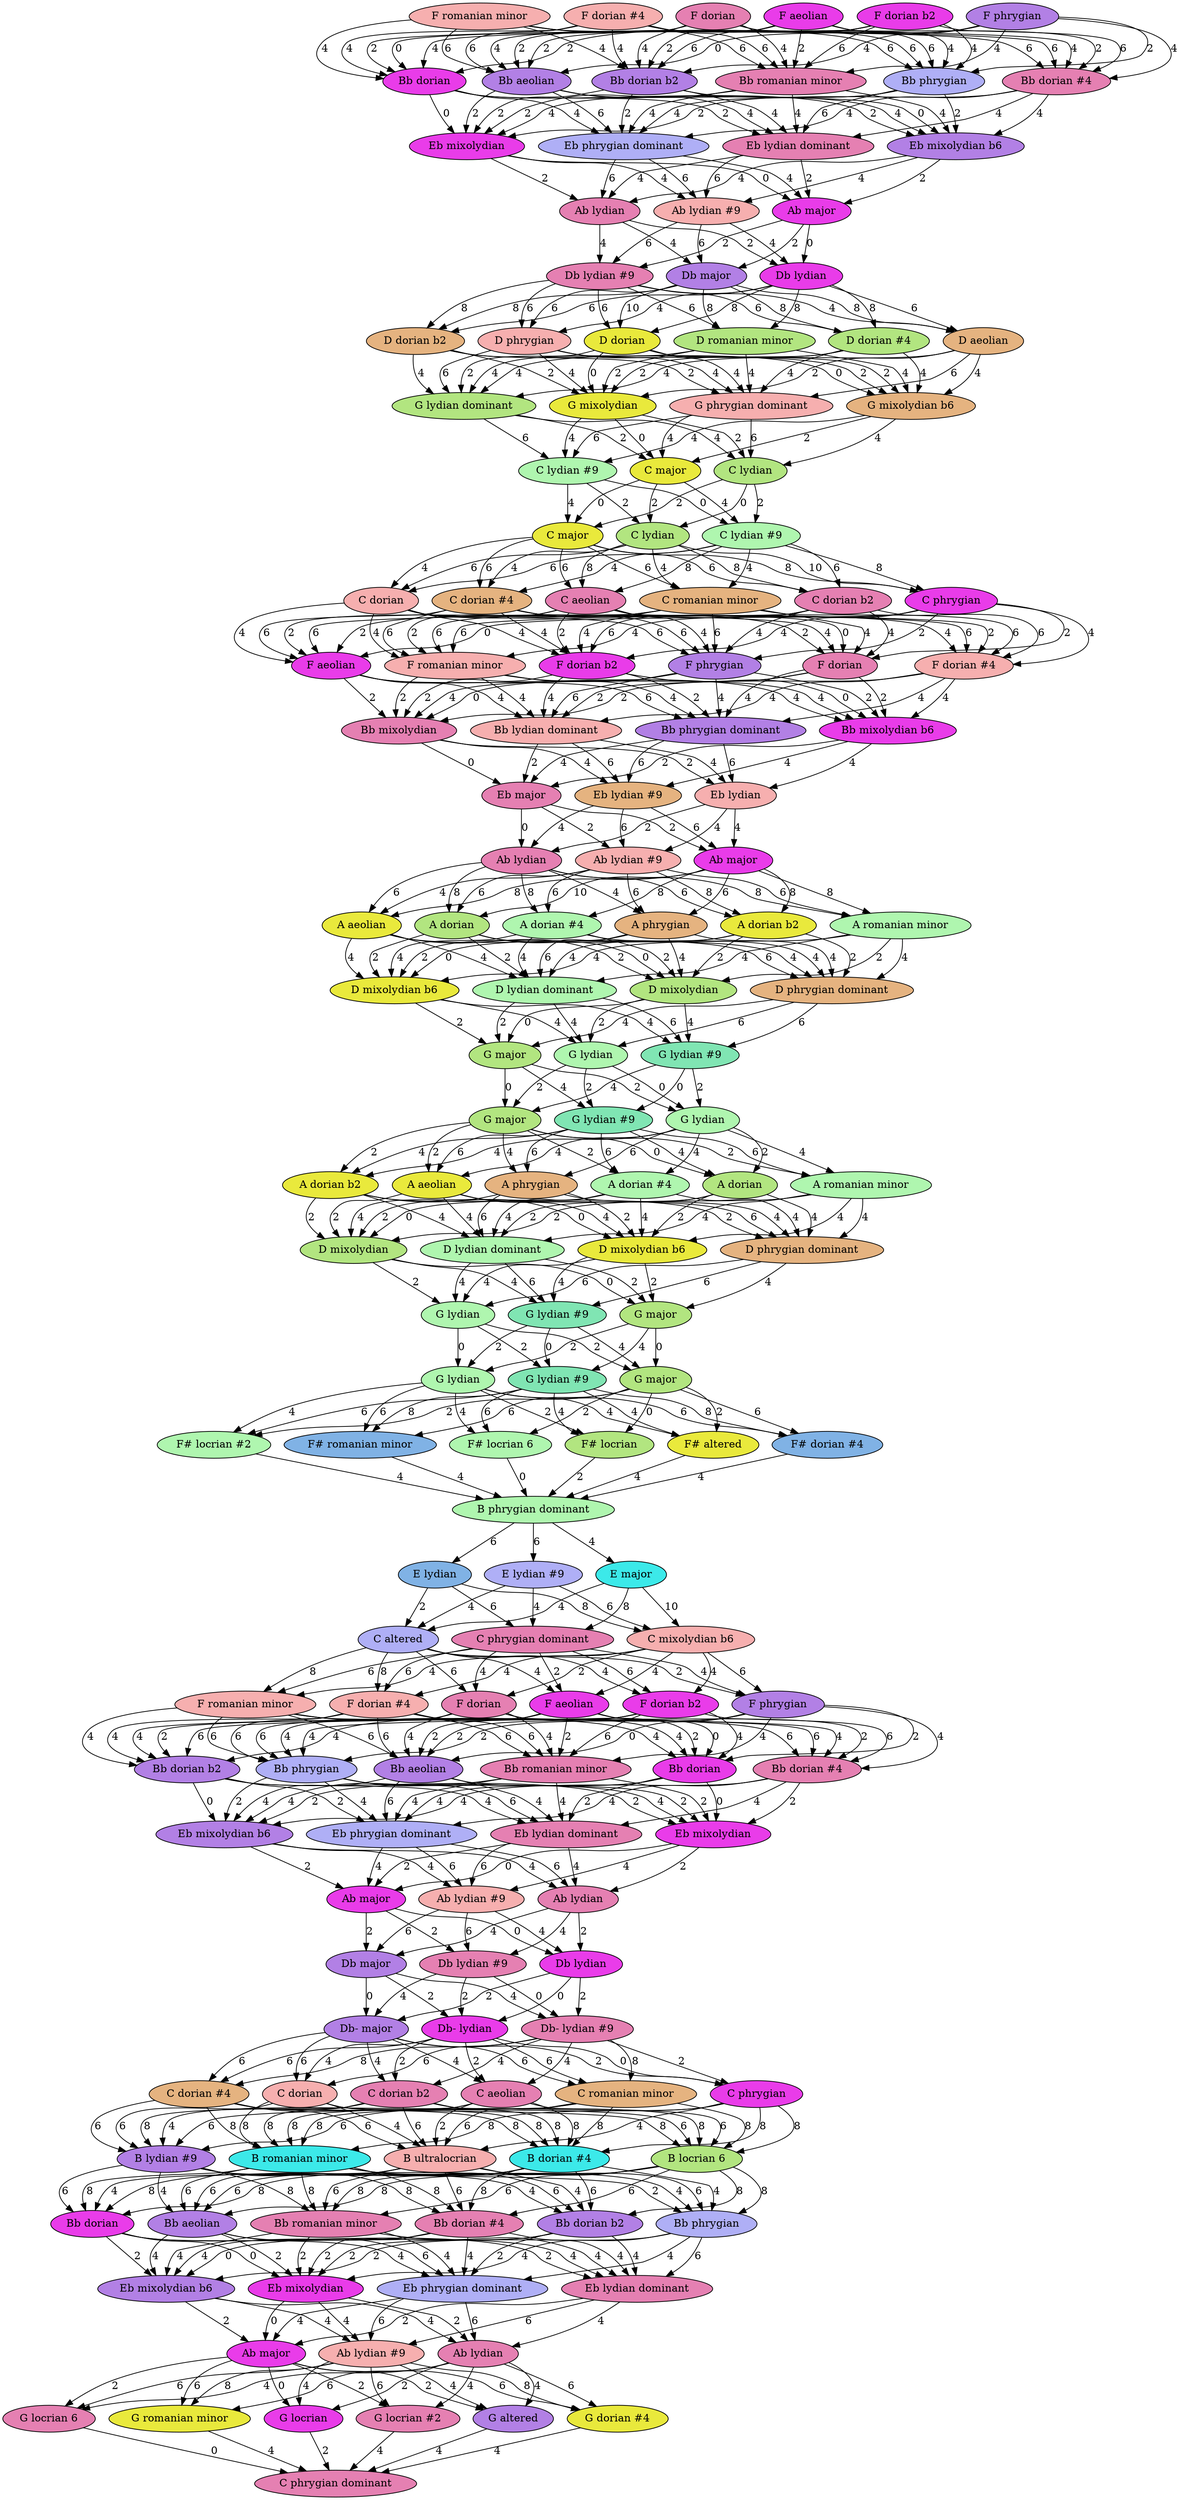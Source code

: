digraph {
  "0" [label="F romanian minor",fillcolor="#f6afaf",style=filled,id=0]
  "1" [label="F dorian #4",fillcolor="#f6afaf",style=filled,id=1]
  "2" [label="F dorian",fillcolor="#e580b2",style=filled,id=2]
  "3" [label="F aeolian",fillcolor="#e93ce9",style=filled,id=3]
  "4" [label="F dorian b2",fillcolor="#e93ce9",style=filled,id=4]
  "5" [label="F phrygian",fillcolor="#b280e5",style=filled,id=5]
  "6" [label="Bb romanian minor",fillcolor="#e580b2",style=filled,id=6]
  "7" [label="Bb dorian #4",fillcolor="#e580b2",style=filled,id=7]
  "8" [label="Bb dorian",fillcolor="#e93ce9",style=filled,id=8]
  "9" [label="Bb aeolian",fillcolor="#b280e5",style=filled,id=9]
  "10" [label="Bb dorian b2",fillcolor="#b280e5",style=filled,id=10]
  "11" [label="Bb phrygian",fillcolor="#afaff6",style=filled,id=11]
  "12" [label="Eb lydian dominant",fillcolor="#e580b2",style=filled,id=12]
  "13" [label="Eb mixolydian",fillcolor="#e93ce9",style=filled,id=13]
  "14" [label="Eb mixolydian b6",fillcolor="#b280e5",style=filled,id=14]
  "15" [label="Eb phrygian dominant",fillcolor="#afaff6",style=filled,id=15]
  "16" [label="Ab lydian #9",fillcolor="#f6afaf",style=filled,id=16]
  "17" [label="Ab lydian",fillcolor="#e580b2",style=filled,id=17]
  "18" [label="Ab major",fillcolor="#e93ce9",style=filled,id=18]
  "19" [label="Db lydian #9",fillcolor="#e580b2",style=filled,id=19]
  "20" [label="Db lydian",fillcolor="#e93ce9",style=filled,id=20]
  "21" [label="Db major",fillcolor="#b280e5",style=filled,id=21]
  "22" [label="D romanian minor",fillcolor="#b2e580",style=filled,id=22]
  "23" [label="D dorian #4",fillcolor="#b2e580",style=filled,id=23]
  "24" [label="D dorian",fillcolor="#e9e93c",style=filled,id=24]
  "25" [label="D aeolian",fillcolor="#e5b380",style=filled,id=25]
  "26" [label="D dorian b2",fillcolor="#e5b380",style=filled,id=26]
  "27" [label="D phrygian",fillcolor="#f6afaf",style=filled,id=27]
  "28" [label="G lydian dominant",fillcolor="#b2e580",style=filled,id=28]
  "29" [label="G mixolydian",fillcolor="#e9e93c",style=filled,id=29]
  "30" [label="G mixolydian b6",fillcolor="#e5b380",style=filled,id=30]
  "31" [label="G phrygian dominant",fillcolor="#f6afaf",style=filled,id=31]
  "32" [label="C lydian #9",fillcolor="#aff6af",style=filled,id=32]
  "33" [label="C lydian",fillcolor="#b2e580",style=filled,id=33]
  "34" [label="C major",fillcolor="#e9e93c",style=filled,id=34]
  "35" [label="C lydian #9",fillcolor="#aff6af",style=filled,id=35]
  "36" [label="C lydian",fillcolor="#b2e580",style=filled,id=36]
  "37" [label="C major",fillcolor="#e9e93c",style=filled,id=37]
  "38" [label="C romanian minor",fillcolor="#e5b380",style=filled,id=38]
  "39" [label="C dorian #4",fillcolor="#e5b380",style=filled,id=39]
  "40" [label="C dorian",fillcolor="#f6afaf",style=filled,id=40]
  "41" [label="C aeolian",fillcolor="#e580b2",style=filled,id=41]
  "42" [label="C dorian b2",fillcolor="#e580b2",style=filled,id=42]
  "43" [label="C phrygian",fillcolor="#e93ce9",style=filled,id=43]
  "44" [label="F romanian minor",fillcolor="#f6afaf",style=filled,id=44]
  "45" [label="F dorian #4",fillcolor="#f6afaf",style=filled,id=45]
  "46" [label="F dorian",fillcolor="#e580b2",style=filled,id=46]
  "47" [label="F aeolian",fillcolor="#e93ce9",style=filled,id=47]
  "48" [label="F dorian b2",fillcolor="#e93ce9",style=filled,id=48]
  "49" [label="F phrygian",fillcolor="#b280e5",style=filled,id=49]
  "50" [label="Bb lydian dominant",fillcolor="#f6afaf",style=filled,id=50]
  "51" [label="Bb mixolydian",fillcolor="#e580b2",style=filled,id=51]
  "52" [label="Bb mixolydian b6",fillcolor="#e93ce9",style=filled,id=52]
  "53" [label="Bb phrygian dominant",fillcolor="#b280e5",style=filled,id=53]
  "54" [label="Eb lydian #9",fillcolor="#e5b380",style=filled,id=54]
  "55" [label="Eb lydian",fillcolor="#f6afaf",style=filled,id=55]
  "56" [label="Eb major",fillcolor="#e580b2",style=filled,id=56]
  "57" [label="Ab lydian #9",fillcolor="#f6afaf",style=filled,id=57]
  "58" [label="Ab lydian",fillcolor="#e580b2",style=filled,id=58]
  "59" [label="Ab major",fillcolor="#e93ce9",style=filled,id=59]
  "60" [label="A romanian minor",fillcolor="#aff6af",style=filled,id=60]
  "61" [label="A dorian #4",fillcolor="#aff6af",style=filled,id=61]
  "62" [label="A dorian",fillcolor="#b2e580",style=filled,id=62]
  "63" [label="A aeolian",fillcolor="#e9e93c",style=filled,id=63]
  "64" [label="A dorian b2",fillcolor="#e9e93c",style=filled,id=64]
  "65" [label="A phrygian",fillcolor="#e5b380",style=filled,id=65]
  "66" [label="D lydian dominant",fillcolor="#aff6af",style=filled,id=66]
  "67" [label="D mixolydian",fillcolor="#b2e580",style=filled,id=67]
  "68" [label="D mixolydian b6",fillcolor="#e9e93c",style=filled,id=68]
  "69" [label="D phrygian dominant",fillcolor="#e5b380",style=filled,id=69]
  "70" [label="G lydian #9",fillcolor="#80e5b3",style=filled,id=70]
  "71" [label="G lydian",fillcolor="#aff6af",style=filled,id=71]
  "72" [label="G major",fillcolor="#b2e580",style=filled,id=72]
  "73" [label="G lydian #9",fillcolor="#80e5b3",style=filled,id=73]
  "74" [label="G lydian",fillcolor="#aff6af",style=filled,id=74]
  "75" [label="G major",fillcolor="#b2e580",style=filled,id=75]
  "76" [label="A romanian minor",fillcolor="#aff6af",style=filled,id=76]
  "77" [label="A dorian #4",fillcolor="#aff6af",style=filled,id=77]
  "78" [label="A dorian",fillcolor="#b2e580",style=filled,id=78]
  "79" [label="A aeolian",fillcolor="#e9e93c",style=filled,id=79]
  "80" [label="A dorian b2",fillcolor="#e9e93c",style=filled,id=80]
  "81" [label="A phrygian",fillcolor="#e5b380",style=filled,id=81]
  "82" [label="D lydian dominant",fillcolor="#aff6af",style=filled,id=82]
  "83" [label="D mixolydian",fillcolor="#b2e580",style=filled,id=83]
  "84" [label="D mixolydian b6",fillcolor="#e9e93c",style=filled,id=84]
  "85" [label="D phrygian dominant",fillcolor="#e5b380",style=filled,id=85]
  "86" [label="G lydian #9",fillcolor="#80e5b3",style=filled,id=86]
  "87" [label="G lydian",fillcolor="#aff6af",style=filled,id=87]
  "88" [label="G major",fillcolor="#b2e580",style=filled,id=88]
  "89" [label="G lydian #9",fillcolor="#80e5b3",style=filled,id=89]
  "90" [label="G lydian",fillcolor="#aff6af",style=filled,id=90]
  "91" [label="G major",fillcolor="#b2e580",style=filled,id=91]
  "92" [label="F# romanian minor",fillcolor="#80b2e5",style=filled,id=92]
  "93" [label="F# dorian #4",fillcolor="#80b2e5",style=filled,id=93]
  "94" [label="F# locrian #2",fillcolor="#aff6af",style=filled,id=94]
  "95" [label="F# locrian 6",fillcolor="#aff6af",style=filled,id=95]
  "96" [label="F# locrian",fillcolor="#b2e580",style=filled,id=96]
  "97" [label="F# altered",fillcolor="#e9e93c",style=filled,id=97]
  "98" [label="B phrygian dominant",fillcolor="#aff6af",style=filled,id=98]
  "99" [label="E lydian #9",fillcolor="#afaff6",style=filled,id=99]
  "100" [label="E lydian",fillcolor="#80b2e5",style=filled,id=100]
  "101" [label="E major",fillcolor="#3ce9e9",style=filled,id=101]
  "102" [label="C mixolydian b6",fillcolor="#f6afaf",style=filled,id=102]
  "103" [label="C phrygian dominant",fillcolor="#e580b2",style=filled,id=103]
  "104" [label="C altered",fillcolor="#afaff6",style=filled,id=104]
  "105" [label="F romanian minor",fillcolor="#f6afaf",style=filled,id=105]
  "106" [label="F dorian #4",fillcolor="#f6afaf",style=filled,id=106]
  "107" [label="F dorian",fillcolor="#e580b2",style=filled,id=107]
  "108" [label="F aeolian",fillcolor="#e93ce9",style=filled,id=108]
  "109" [label="F dorian b2",fillcolor="#e93ce9",style=filled,id=109]
  "110" [label="F phrygian",fillcolor="#b280e5",style=filled,id=110]
  "111" [label="Bb romanian minor",fillcolor="#e580b2",style=filled,id=111]
  "112" [label="Bb dorian #4",fillcolor="#e580b2",style=filled,id=112]
  "113" [label="Bb dorian",fillcolor="#e93ce9",style=filled,id=113]
  "114" [label="Bb aeolian",fillcolor="#b280e5",style=filled,id=114]
  "115" [label="Bb dorian b2",fillcolor="#b280e5",style=filled,id=115]
  "116" [label="Bb phrygian",fillcolor="#afaff6",style=filled,id=116]
  "117" [label="Eb lydian dominant",fillcolor="#e580b2",style=filled,id=117]
  "118" [label="Eb mixolydian",fillcolor="#e93ce9",style=filled,id=118]
  "119" [label="Eb mixolydian b6",fillcolor="#b280e5",style=filled,id=119]
  "120" [label="Eb phrygian dominant",fillcolor="#afaff6",style=filled,id=120]
  "121" [label="Ab lydian #9",fillcolor="#f6afaf",style=filled,id=121]
  "122" [label="Ab lydian",fillcolor="#e580b2",style=filled,id=122]
  "123" [label="Ab major",fillcolor="#e93ce9",style=filled,id=123]
  "124" [label="Db lydian #9",fillcolor="#e580b2",style=filled,id=124]
  "125" [label="Db lydian",fillcolor="#e93ce9",style=filled,id=125]
  "126" [label="Db major",fillcolor="#b280e5",style=filled,id=126]
  "127" [label="Db- lydian #9",fillcolor="#e580b2",style=filled,id=127]
  "128" [label="Db- lydian",fillcolor="#e93ce9",style=filled,id=128]
  "129" [label="Db- major",fillcolor="#b280e5",style=filled,id=129]
  "130" [label="C romanian minor",fillcolor="#e5b380",style=filled,id=130]
  "131" [label="C dorian #4",fillcolor="#e5b380",style=filled,id=131]
  "132" [label="C dorian",fillcolor="#f6afaf",style=filled,id=132]
  "133" [label="C aeolian",fillcolor="#e580b2",style=filled,id=133]
  "134" [label="C dorian b2",fillcolor="#e580b2",style=filled,id=134]
  "135" [label="C phrygian",fillcolor="#e93ce9",style=filled,id=135]
  "136" [label="B lydian #9",fillcolor="#b280e5",style=filled,id=136]
  "137" [label="B romanian minor",fillcolor="#3ce9e9",style=filled,id=137]
  "138" [label="B dorian #4",fillcolor="#3ce9e9",style=filled,id=138]
  "139" [label="B locrian 6",fillcolor="#b2e580",style=filled,id=139]
  "140" [label="B ultralocrian",fillcolor="#f6afaf",style=filled,id=140]
  "141" [label="Bb romanian minor",fillcolor="#e580b2",style=filled,id=141]
  "142" [label="Bb dorian #4",fillcolor="#e580b2",style=filled,id=142]
  "143" [label="Bb dorian",fillcolor="#e93ce9",style=filled,id=143]
  "144" [label="Bb aeolian",fillcolor="#b280e5",style=filled,id=144]
  "145" [label="Bb dorian b2",fillcolor="#b280e5",style=filled,id=145]
  "146" [label="Bb phrygian",fillcolor="#afaff6",style=filled,id=146]
  "147" [label="Eb lydian dominant",fillcolor="#e580b2",style=filled,id=147]
  "148" [label="Eb mixolydian",fillcolor="#e93ce9",style=filled,id=148]
  "149" [label="Eb mixolydian b6",fillcolor="#b280e5",style=filled,id=149]
  "150" [label="Eb phrygian dominant",fillcolor="#afaff6",style=filled,id=150]
  "151" [label="Ab lydian #9",fillcolor="#f6afaf",style=filled,id=151]
  "152" [label="Ab lydian",fillcolor="#e580b2",style=filled,id=152]
  "153" [label="Ab major",fillcolor="#e93ce9",style=filled,id=153]
  "154" [label="G romanian minor",fillcolor="#e9e93c",style=filled,id=154]
  "155" [label="G dorian #4",fillcolor="#e9e93c",style=filled,id=155]
  "156" [label="G locrian #2",fillcolor="#e580b2",style=filled,id=156]
  "157" [label="G locrian 6",fillcolor="#e580b2",style=filled,id=157]
  "158" [label="G locrian",fillcolor="#e93ce9",style=filled,id=158]
  "159" [label="G altered",fillcolor="#b280e5",style=filled,id=159]
  "160" [label="C phrygian dominant",fillcolor="#e580b2",style=filled,id=160]
  "0" -> "6" [source=0,target=6,label=6]
  "1" -> "6" [source=1,target=6,label=6]
  "2" -> "6" [source=2,target=6,label=4]
  "3" -> "6" [source=3,target=6,label=2]
  "4" -> "6" [source=4,target=6,label=6]
  "5" -> "6" [source=5,target=6,label=4]
  "0" -> "7" [source=0,target=7,label=6]
  "1" -> "7" [source=1,target=7,label=6]
  "2" -> "7" [source=2,target=7,label=4]
  "3" -> "7" [source=3,target=7,label=2]
  "4" -> "7" [source=4,target=7,label=6]
  "5" -> "7" [source=5,target=7,label=4]
  "0" -> "8" [source=0,target=8,label=4]
  "1" -> "8" [source=1,target=8,label=4]
  "2" -> "8" [source=2,target=8,label=2]
  "3" -> "8" [source=3,target=8,label=0]
  "4" -> "8" [source=4,target=8,label=4]
  "5" -> "8" [source=5,target=8,label=2]
  "0" -> "9" [source=0,target=9,label=6]
  "1" -> "9" [source=1,target=9,label=6]
  "2" -> "9" [source=2,target=9,label=4]
  "3" -> "9" [source=3,target=9,label=2]
  "4" -> "9" [source=4,target=9,label=2]
  "5" -> "9" [source=5,target=9,label=0]
  "0" -> "10" [source=0,target=10,label=4]
  "1" -> "10" [source=1,target=10,label=4]
  "2" -> "10" [source=2,target=10,label=4]
  "3" -> "10" [source=3,target=10,label=2]
  "4" -> "10" [source=4,target=10,label=6]
  "5" -> "10" [source=5,target=10,label=4]
  "0" -> "11" [source=0,target=11,label=6]
  "1" -> "11" [source=1,target=11,label=6]
  "2" -> "11" [source=2,target=11,label=6]
  "3" -> "11" [source=3,target=11,label=4]
  "4" -> "11" [source=4,target=11,label=4]
  "5" -> "11" [source=5,target=11,label=2]
  "6" -> "12" [source=6,target=12,label=4]
  "7" -> "12" [source=7,target=12,label=4]
  "8" -> "12" [source=8,target=12,label=2]
  "9" -> "12" [source=9,target=12,label=4]
  "10" -> "12" [source=10,target=12,label=4]
  "11" -> "12" [source=11,target=12,label=6]
  "6" -> "13" [source=6,target=13,label=2]
  "7" -> "13" [source=7,target=13,label=2]
  "8" -> "13" [source=8,target=13,label=0]
  "9" -> "13" [source=9,target=13,label=2]
  "10" -> "13" [source=10,target=13,label=2]
  "11" -> "13" [source=11,target=13,label=4]
  "6" -> "14" [source=6,target=14,label=4]
  "7" -> "14" [source=7,target=14,label=4]
  "8" -> "14" [source=8,target=14,label=2]
  "9" -> "14" [source=9,target=14,label=4]
  "10" -> "14" [source=10,target=14,label=0]
  "11" -> "14" [source=11,target=14,label=2]
  "6" -> "15" [source=6,target=15,label=4]
  "7" -> "15" [source=7,target=15,label=4]
  "8" -> "15" [source=8,target=15,label=4]
  "9" -> "15" [source=9,target=15,label=6]
  "10" -> "15" [source=10,target=15,label=2]
  "11" -> "15" [source=11,target=15,label=4]
  "12" -> "16" [source=12,target=16,label=6]
  "13" -> "16" [source=13,target=16,label=4]
  "14" -> "16" [source=14,target=16,label=4]
  "15" -> "16" [source=15,target=16,label=6]
  "12" -> "17" [source=12,target=17,label=4]
  "13" -> "17" [source=13,target=17,label=2]
  "14" -> "17" [source=14,target=17,label=4]
  "15" -> "17" [source=15,target=17,label=6]
  "12" -> "18" [source=12,target=18,label=2]
  "13" -> "18" [source=13,target=18,label=0]
  "14" -> "18" [source=14,target=18,label=2]
  "15" -> "18" [source=15,target=18,label=4]
  "16" -> "19" [source=16,target=19,label=6]
  "17" -> "19" [source=17,target=19,label=4]
  "18" -> "19" [source=18,target=19,label=2]
  "16" -> "20" [source=16,target=20,label=4]
  "17" -> "20" [source=17,target=20,label=2]
  "18" -> "20" [source=18,target=20,label=0]
  "16" -> "21" [source=16,target=21,label=6]
  "17" -> "21" [source=17,target=21,label=4]
  "18" -> "21" [source=18,target=21,label=2]
  "19" -> "22" [source=19,target=22,label=6]
  "20" -> "22" [source=20,target=22,label=8]
  "21" -> "22" [source=21,target=22,label=8]
  "19" -> "23" [source=19,target=23,label=6]
  "20" -> "23" [source=20,target=23,label=8]
  "21" -> "23" [source=21,target=23,label=8]
  "19" -> "24" [source=19,target=24,label=6]
  "20" -> "24" [source=20,target=24,label=8]
  "21" -> "24" [source=21,target=24,label=10]
  "19" -> "25" [source=19,target=25,label=4]
  "20" -> "25" [source=20,target=25,label=6]
  "21" -> "25" [source=21,target=25,label=8]
  "19" -> "26" [source=19,target=26,label=8]
  "20" -> "26" [source=20,target=26,label=6]
  "21" -> "26" [source=21,target=26,label=8]
  "19" -> "27" [source=19,target=27,label=6]
  "20" -> "27" [source=20,target=27,label=4]
  "21" -> "27" [source=21,target=27,label=6]
  "22" -> "28" [source=22,target=28,label=4]
  "23" -> "28" [source=23,target=28,label=4]
  "24" -> "28" [source=24,target=28,label=2]
  "25" -> "28" [source=25,target=28,label=4]
  "26" -> "28" [source=26,target=28,label=4]
  "27" -> "28" [source=27,target=28,label=6]
  "22" -> "29" [source=22,target=29,label=2]
  "23" -> "29" [source=23,target=29,label=2]
  "24" -> "29" [source=24,target=29,label=0]
  "25" -> "29" [source=25,target=29,label=2]
  "26" -> "29" [source=26,target=29,label=2]
  "27" -> "29" [source=27,target=29,label=4]
  "22" -> "30" [source=22,target=30,label=4]
  "23" -> "30" [source=23,target=30,label=4]
  "24" -> "30" [source=24,target=30,label=2]
  "25" -> "30" [source=25,target=30,label=4]
  "26" -> "30" [source=26,target=30,label=0]
  "27" -> "30" [source=27,target=30,label=2]
  "22" -> "31" [source=22,target=31,label=4]
  "23" -> "31" [source=23,target=31,label=4]
  "24" -> "31" [source=24,target=31,label=4]
  "25" -> "31" [source=25,target=31,label=6]
  "26" -> "31" [source=26,target=31,label=2]
  "27" -> "31" [source=27,target=31,label=4]
  "28" -> "32" [source=28,target=32,label=6]
  "29" -> "32" [source=29,target=32,label=4]
  "30" -> "32" [source=30,target=32,label=4]
  "31" -> "32" [source=31,target=32,label=6]
  "28" -> "33" [source=28,target=33,label=4]
  "29" -> "33" [source=29,target=33,label=2]
  "30" -> "33" [source=30,target=33,label=4]
  "31" -> "33" [source=31,target=33,label=6]
  "28" -> "34" [source=28,target=34,label=2]
  "29" -> "34" [source=29,target=34,label=0]
  "30" -> "34" [source=30,target=34,label=2]
  "31" -> "34" [source=31,target=34,label=4]
  "32" -> "35" [source=32,target=35,label=0]
  "33" -> "35" [source=33,target=35,label=2]
  "34" -> "35" [source=34,target=35,label=4]
  "32" -> "36" [source=32,target=36,label=2]
  "33" -> "36" [source=33,target=36,label=0]
  "34" -> "36" [source=34,target=36,label=2]
  "32" -> "37" [source=32,target=37,label=4]
  "33" -> "37" [source=33,target=37,label=2]
  "34" -> "37" [source=34,target=37,label=0]
  "35" -> "38" [source=35,target=38,label=4]
  "36" -> "38" [source=36,target=38,label=4]
  "37" -> "38" [source=37,target=38,label=6]
  "35" -> "39" [source=35,target=39,label=4]
  "36" -> "39" [source=36,target=39,label=4]
  "37" -> "39" [source=37,target=39,label=6]
  "35" -> "40" [source=35,target=40,label=6]
  "36" -> "40" [source=36,target=40,label=6]
  "37" -> "40" [source=37,target=40,label=4]
  "35" -> "41" [source=35,target=41,label=8]
  "36" -> "41" [source=36,target=41,label=8]
  "37" -> "41" [source=37,target=41,label=6]
  "35" -> "42" [source=35,target=42,label=6]
  "36" -> "42" [source=36,target=42,label=8]
  "37" -> "42" [source=37,target=42,label=6]
  "35" -> "43" [source=35,target=43,label=8]
  "36" -> "43" [source=36,target=43,label=10]
  "37" -> "43" [source=37,target=43,label=8]
  "38" -> "44" [source=38,target=44,label=6]
  "39" -> "44" [source=39,target=44,label=6]
  "40" -> "44" [source=40,target=44,label=4]
  "41" -> "44" [source=41,target=44,label=2]
  "42" -> "44" [source=42,target=44,label=6]
  "43" -> "44" [source=43,target=44,label=4]
  "38" -> "45" [source=38,target=45,label=6]
  "39" -> "45" [source=39,target=45,label=6]
  "40" -> "45" [source=40,target=45,label=4]
  "41" -> "45" [source=41,target=45,label=2]
  "42" -> "45" [source=42,target=45,label=6]
  "43" -> "45" [source=43,target=45,label=4]
  "38" -> "46" [source=38,target=46,label=4]
  "39" -> "46" [source=39,target=46,label=4]
  "40" -> "46" [source=40,target=46,label=2]
  "41" -> "46" [source=41,target=46,label=0]
  "42" -> "46" [source=42,target=46,label=4]
  "43" -> "46" [source=43,target=46,label=2]
  "38" -> "47" [source=38,target=47,label=6]
  "39" -> "47" [source=39,target=47,label=6]
  "40" -> "47" [source=40,target=47,label=4]
  "41" -> "47" [source=41,target=47,label=2]
  "42" -> "47" [source=42,target=47,label=2]
  "43" -> "47" [source=43,target=47,label=0]
  "38" -> "48" [source=38,target=48,label=4]
  "39" -> "48" [source=39,target=48,label=4]
  "40" -> "48" [source=40,target=48,label=4]
  "41" -> "48" [source=41,target=48,label=2]
  "42" -> "48" [source=42,target=48,label=6]
  "43" -> "48" [source=43,target=48,label=4]
  "38" -> "49" [source=38,target=49,label=6]
  "39" -> "49" [source=39,target=49,label=6]
  "40" -> "49" [source=40,target=49,label=6]
  "41" -> "49" [source=41,target=49,label=4]
  "42" -> "49" [source=42,target=49,label=4]
  "43" -> "49" [source=43,target=49,label=2]
  "44" -> "50" [source=44,target=50,label=4]
  "45" -> "50" [source=45,target=50,label=4]
  "46" -> "50" [source=46,target=50,label=2]
  "47" -> "50" [source=47,target=50,label=4]
  "48" -> "50" [source=48,target=50,label=4]
  "49" -> "50" [source=49,target=50,label=6]
  "44" -> "51" [source=44,target=51,label=2]
  "45" -> "51" [source=45,target=51,label=2]
  "46" -> "51" [source=46,target=51,label=0]
  "47" -> "51" [source=47,target=51,label=2]
  "48" -> "51" [source=48,target=51,label=2]
  "49" -> "51" [source=49,target=51,label=4]
  "44" -> "52" [source=44,target=52,label=4]
  "45" -> "52" [source=45,target=52,label=4]
  "46" -> "52" [source=46,target=52,label=2]
  "47" -> "52" [source=47,target=52,label=4]
  "48" -> "52" [source=48,target=52,label=0]
  "49" -> "52" [source=49,target=52,label=2]
  "44" -> "53" [source=44,target=53,label=4]
  "45" -> "53" [source=45,target=53,label=4]
  "46" -> "53" [source=46,target=53,label=4]
  "47" -> "53" [source=47,target=53,label=6]
  "48" -> "53" [source=48,target=53,label=2]
  "49" -> "53" [source=49,target=53,label=4]
  "50" -> "54" [source=50,target=54,label=6]
  "51" -> "54" [source=51,target=54,label=4]
  "52" -> "54" [source=52,target=54,label=4]
  "53" -> "54" [source=53,target=54,label=6]
  "50" -> "55" [source=50,target=55,label=4]
  "51" -> "55" [source=51,target=55,label=2]
  "52" -> "55" [source=52,target=55,label=4]
  "53" -> "55" [source=53,target=55,label=6]
  "50" -> "56" [source=50,target=56,label=2]
  "51" -> "56" [source=51,target=56,label=0]
  "52" -> "56" [source=52,target=56,label=2]
  "53" -> "56" [source=53,target=56,label=4]
  "54" -> "57" [source=54,target=57,label=6]
  "55" -> "57" [source=55,target=57,label=4]
  "56" -> "57" [source=56,target=57,label=2]
  "54" -> "58" [source=54,target=58,label=4]
  "55" -> "58" [source=55,target=58,label=2]
  "56" -> "58" [source=56,target=58,label=0]
  "54" -> "59" [source=54,target=59,label=6]
  "55" -> "59" [source=55,target=59,label=4]
  "56" -> "59" [source=56,target=59,label=2]
  "57" -> "60" [source=57,target=60,label=6]
  "58" -> "60" [source=58,target=60,label=8]
  "59" -> "60" [source=59,target=60,label=8]
  "57" -> "61" [source=57,target=61,label=6]
  "58" -> "61" [source=58,target=61,label=8]
  "59" -> "61" [source=59,target=61,label=8]
  "57" -> "62" [source=57,target=62,label=6]
  "58" -> "62" [source=58,target=62,label=8]
  "59" -> "62" [source=59,target=62,label=10]
  "57" -> "63" [source=57,target=63,label=4]
  "58" -> "63" [source=58,target=63,label=6]
  "59" -> "63" [source=59,target=63,label=8]
  "57" -> "64" [source=57,target=64,label=8]
  "58" -> "64" [source=58,target=64,label=6]
  "59" -> "64" [source=59,target=64,label=8]
  "57" -> "65" [source=57,target=65,label=6]
  "58" -> "65" [source=58,target=65,label=4]
  "59" -> "65" [source=59,target=65,label=6]
  "60" -> "66" [source=60,target=66,label=4]
  "61" -> "66" [source=61,target=66,label=4]
  "62" -> "66" [source=62,target=66,label=2]
  "63" -> "66" [source=63,target=66,label=4]
  "64" -> "66" [source=64,target=66,label=4]
  "65" -> "66" [source=65,target=66,label=6]
  "60" -> "67" [source=60,target=67,label=2]
  "61" -> "67" [source=61,target=67,label=2]
  "62" -> "67" [source=62,target=67,label=0]
  "63" -> "67" [source=63,target=67,label=2]
  "64" -> "67" [source=64,target=67,label=2]
  "65" -> "67" [source=65,target=67,label=4]
  "60" -> "68" [source=60,target=68,label=4]
  "61" -> "68" [source=61,target=68,label=4]
  "62" -> "68" [source=62,target=68,label=2]
  "63" -> "68" [source=63,target=68,label=4]
  "64" -> "68" [source=64,target=68,label=0]
  "65" -> "68" [source=65,target=68,label=2]
  "60" -> "69" [source=60,target=69,label=4]
  "61" -> "69" [source=61,target=69,label=4]
  "62" -> "69" [source=62,target=69,label=4]
  "63" -> "69" [source=63,target=69,label=6]
  "64" -> "69" [source=64,target=69,label=2]
  "65" -> "69" [source=65,target=69,label=4]
  "66" -> "70" [source=66,target=70,label=6]
  "67" -> "70" [source=67,target=70,label=4]
  "68" -> "70" [source=68,target=70,label=4]
  "69" -> "70" [source=69,target=70,label=6]
  "66" -> "71" [source=66,target=71,label=4]
  "67" -> "71" [source=67,target=71,label=2]
  "68" -> "71" [source=68,target=71,label=4]
  "69" -> "71" [source=69,target=71,label=6]
  "66" -> "72" [source=66,target=72,label=2]
  "67" -> "72" [source=67,target=72,label=0]
  "68" -> "72" [source=68,target=72,label=2]
  "69" -> "72" [source=69,target=72,label=4]
  "70" -> "73" [source=70,target=73,label=0]
  "71" -> "73" [source=71,target=73,label=2]
  "72" -> "73" [source=72,target=73,label=4]
  "70" -> "74" [source=70,target=74,label=2]
  "71" -> "74" [source=71,target=74,label=0]
  "72" -> "74" [source=72,target=74,label=2]
  "70" -> "75" [source=70,target=75,label=4]
  "71" -> "75" [source=71,target=75,label=2]
  "72" -> "75" [source=72,target=75,label=0]
  "73" -> "76" [source=73,target=76,label=6]
  "74" -> "76" [source=74,target=76,label=4]
  "75" -> "76" [source=75,target=76,label=2]
  "73" -> "77" [source=73,target=77,label=6]
  "74" -> "77" [source=74,target=77,label=4]
  "75" -> "77" [source=75,target=77,label=2]
  "73" -> "78" [source=73,target=78,label=4]
  "74" -> "78" [source=74,target=78,label=2]
  "75" -> "78" [source=75,target=78,label=0]
  "73" -> "79" [source=73,target=79,label=6]
  "74" -> "79" [source=74,target=79,label=4]
  "75" -> "79" [source=75,target=79,label=2]
  "73" -> "80" [source=73,target=80,label=4]
  "74" -> "80" [source=74,target=80,label=4]
  "75" -> "80" [source=75,target=80,label=2]
  "73" -> "81" [source=73,target=81,label=6]
  "74" -> "81" [source=74,target=81,label=6]
  "75" -> "81" [source=75,target=81,label=4]
  "76" -> "82" [source=76,target=82,label=4]
  "77" -> "82" [source=77,target=82,label=4]
  "78" -> "82" [source=78,target=82,label=2]
  "79" -> "82" [source=79,target=82,label=4]
  "80" -> "82" [source=80,target=82,label=4]
  "81" -> "82" [source=81,target=82,label=6]
  "76" -> "83" [source=76,target=83,label=2]
  "77" -> "83" [source=77,target=83,label=2]
  "78" -> "83" [source=78,target=83,label=0]
  "79" -> "83" [source=79,target=83,label=2]
  "80" -> "83" [source=80,target=83,label=2]
  "81" -> "83" [source=81,target=83,label=4]
  "76" -> "84" [source=76,target=84,label=4]
  "77" -> "84" [source=77,target=84,label=4]
  "78" -> "84" [source=78,target=84,label=2]
  "79" -> "84" [source=79,target=84,label=4]
  "80" -> "84" [source=80,target=84,label=0]
  "81" -> "84" [source=81,target=84,label=2]
  "76" -> "85" [source=76,target=85,label=4]
  "77" -> "85" [source=77,target=85,label=4]
  "78" -> "85" [source=78,target=85,label=4]
  "79" -> "85" [source=79,target=85,label=6]
  "80" -> "85" [source=80,target=85,label=2]
  "81" -> "85" [source=81,target=85,label=4]
  "82" -> "86" [source=82,target=86,label=6]
  "83" -> "86" [source=83,target=86,label=4]
  "84" -> "86" [source=84,target=86,label=4]
  "85" -> "86" [source=85,target=86,label=6]
  "82" -> "87" [source=82,target=87,label=4]
  "83" -> "87" [source=83,target=87,label=2]
  "84" -> "87" [source=84,target=87,label=4]
  "85" -> "87" [source=85,target=87,label=6]
  "82" -> "88" [source=82,target=88,label=2]
  "83" -> "88" [source=83,target=88,label=0]
  "84" -> "88" [source=84,target=88,label=2]
  "85" -> "88" [source=85,target=88,label=4]
  "86" -> "89" [source=86,target=89,label=0]
  "87" -> "89" [source=87,target=89,label=2]
  "88" -> "89" [source=88,target=89,label=4]
  "86" -> "90" [source=86,target=90,label=2]
  "87" -> "90" [source=87,target=90,label=0]
  "88" -> "90" [source=88,target=90,label=2]
  "86" -> "91" [source=86,target=91,label=4]
  "87" -> "91" [source=87,target=91,label=2]
  "88" -> "91" [source=88,target=91,label=0]
  "89" -> "92" [source=89,target=92,label=8]
  "90" -> "92" [source=90,target=92,label=6]
  "91" -> "92" [source=91,target=92,label=6]
  "89" -> "93" [source=89,target=93,label=8]
  "90" -> "93" [source=90,target=93,label=6]
  "91" -> "93" [source=91,target=93,label=6]
  "89" -> "94" [source=89,target=94,label=6]
  "90" -> "94" [source=90,target=94,label=4]
  "91" -> "94" [source=91,target=94,label=2]
  "89" -> "95" [source=89,target=95,label=6]
  "90" -> "95" [source=90,target=95,label=4]
  "91" -> "95" [source=91,target=95,label=2]
  "89" -> "96" [source=89,target=96,label=4]
  "90" -> "96" [source=90,target=96,label=2]
  "91" -> "96" [source=91,target=96,label=0]
  "89" -> "97" [source=89,target=97,label=4]
  "90" -> "97" [source=90,target=97,label=4]
  "91" -> "97" [source=91,target=97,label=2]
  "92" -> "98" [source=92,target=98,label=4]
  "93" -> "98" [source=93,target=98,label=4]
  "94" -> "98" [source=94,target=98,label=4]
  "95" -> "98" [source=95,target=98,label=0]
  "96" -> "98" [source=96,target=98,label=2]
  "97" -> "98" [source=97,target=98,label=4]
  "98" -> "99" [source=98,target=99,label=6]
  "98" -> "100" [source=98,target=100,label=6]
  "98" -> "101" [source=98,target=101,label=4]
  "99" -> "102" [source=99,target=102,label=6]
  "100" -> "102" [source=100,target=102,label=8]
  "101" -> "102" [source=101,target=102,label=10]
  "99" -> "103" [source=99,target=103,label=4]
  "100" -> "103" [source=100,target=103,label=6]
  "101" -> "103" [source=101,target=103,label=8]
  "99" -> "104" [source=99,target=104,label=4]
  "100" -> "104" [source=100,target=104,label=2]
  "101" -> "104" [source=101,target=104,label=4]
  "102" -> "105" [source=102,target=105,label=4]
  "103" -> "105" [source=103,target=105,label=6]
  "104" -> "105" [source=104,target=105,label=8]
  "102" -> "106" [source=102,target=106,label=4]
  "103" -> "106" [source=103,target=106,label=6]
  "104" -> "106" [source=104,target=106,label=8]
  "102" -> "107" [source=102,target=107,label=2]
  "103" -> "107" [source=103,target=107,label=4]
  "104" -> "107" [source=104,target=107,label=6]
  "102" -> "108" [source=102,target=108,label=4]
  "103" -> "108" [source=103,target=108,label=2]
  "104" -> "108" [source=104,target=108,label=4]
  "102" -> "109" [source=102,target=109,label=4]
  "103" -> "109" [source=103,target=109,label=6]
  "104" -> "109" [source=104,target=109,label=4]
  "102" -> "110" [source=102,target=110,label=6]
  "103" -> "110" [source=103,target=110,label=4]
  "104" -> "110" [source=104,target=110,label=2]
  "105" -> "111" [source=105,target=111,label=6]
  "106" -> "111" [source=106,target=111,label=6]
  "107" -> "111" [source=107,target=111,label=4]
  "108" -> "111" [source=108,target=111,label=2]
  "109" -> "111" [source=109,target=111,label=6]
  "110" -> "111" [source=110,target=111,label=4]
  "105" -> "112" [source=105,target=112,label=6]
  "106" -> "112" [source=106,target=112,label=6]
  "107" -> "112" [source=107,target=112,label=4]
  "108" -> "112" [source=108,target=112,label=2]
  "109" -> "112" [source=109,target=112,label=6]
  "110" -> "112" [source=110,target=112,label=4]
  "105" -> "113" [source=105,target=113,label=4]
  "106" -> "113" [source=106,target=113,label=4]
  "107" -> "113" [source=107,target=113,label=2]
  "108" -> "113" [source=108,target=113,label=0]
  "109" -> "113" [source=109,target=113,label=4]
  "110" -> "113" [source=110,target=113,label=2]
  "105" -> "114" [source=105,target=114,label=6]
  "106" -> "114" [source=106,target=114,label=6]
  "107" -> "114" [source=107,target=114,label=4]
  "108" -> "114" [source=108,target=114,label=2]
  "109" -> "114" [source=109,target=114,label=2]
  "110" -> "114" [source=110,target=114,label=0]
  "105" -> "115" [source=105,target=115,label=4]
  "106" -> "115" [source=106,target=115,label=4]
  "107" -> "115" [source=107,target=115,label=4]
  "108" -> "115" [source=108,target=115,label=2]
  "109" -> "115" [source=109,target=115,label=6]
  "110" -> "115" [source=110,target=115,label=4]
  "105" -> "116" [source=105,target=116,label=6]
  "106" -> "116" [source=106,target=116,label=6]
  "107" -> "116" [source=107,target=116,label=6]
  "108" -> "116" [source=108,target=116,label=4]
  "109" -> "116" [source=109,target=116,label=4]
  "110" -> "116" [source=110,target=116,label=2]
  "111" -> "117" [source=111,target=117,label=4]
  "112" -> "117" [source=112,target=117,label=4]
  "113" -> "117" [source=113,target=117,label=2]
  "114" -> "117" [source=114,target=117,label=4]
  "115" -> "117" [source=115,target=117,label=4]
  "116" -> "117" [source=116,target=117,label=6]
  "111" -> "118" [source=111,target=118,label=2]
  "112" -> "118" [source=112,target=118,label=2]
  "113" -> "118" [source=113,target=118,label=0]
  "114" -> "118" [source=114,target=118,label=2]
  "115" -> "118" [source=115,target=118,label=2]
  "116" -> "118" [source=116,target=118,label=4]
  "111" -> "119" [source=111,target=119,label=4]
  "112" -> "119" [source=112,target=119,label=4]
  "113" -> "119" [source=113,target=119,label=2]
  "114" -> "119" [source=114,target=119,label=4]
  "115" -> "119" [source=115,target=119,label=0]
  "116" -> "119" [source=116,target=119,label=2]
  "111" -> "120" [source=111,target=120,label=4]
  "112" -> "120" [source=112,target=120,label=4]
  "113" -> "120" [source=113,target=120,label=4]
  "114" -> "120" [source=114,target=120,label=6]
  "115" -> "120" [source=115,target=120,label=2]
  "116" -> "120" [source=116,target=120,label=4]
  "117" -> "121" [source=117,target=121,label=6]
  "118" -> "121" [source=118,target=121,label=4]
  "119" -> "121" [source=119,target=121,label=4]
  "120" -> "121" [source=120,target=121,label=6]
  "117" -> "122" [source=117,target=122,label=4]
  "118" -> "122" [source=118,target=122,label=2]
  "119" -> "122" [source=119,target=122,label=4]
  "120" -> "122" [source=120,target=122,label=6]
  "117" -> "123" [source=117,target=123,label=2]
  "118" -> "123" [source=118,target=123,label=0]
  "119" -> "123" [source=119,target=123,label=2]
  "120" -> "123" [source=120,target=123,label=4]
  "121" -> "124" [source=121,target=124,label=6]
  "122" -> "124" [source=122,target=124,label=4]
  "123" -> "124" [source=123,target=124,label=2]
  "121" -> "125" [source=121,target=125,label=4]
  "122" -> "125" [source=122,target=125,label=2]
  "123" -> "125" [source=123,target=125,label=0]
  "121" -> "126" [source=121,target=126,label=6]
  "122" -> "126" [source=122,target=126,label=4]
  "123" -> "126" [source=123,target=126,label=2]
  "124" -> "127" [source=124,target=127,label=0]
  "125" -> "127" [source=125,target=127,label=2]
  "126" -> "127" [source=126,target=127,label=4]
  "124" -> "128" [source=124,target=128,label=2]
  "125" -> "128" [source=125,target=128,label=0]
  "126" -> "128" [source=126,target=128,label=2]
  "124" -> "129" [source=124,target=129,label=4]
  "125" -> "129" [source=125,target=129,label=2]
  "126" -> "129" [source=126,target=129,label=0]
  "127" -> "130" [source=127,target=130,label=8]
  "128" -> "130" [source=128,target=130,label=6]
  "129" -> "130" [source=129,target=130,label=6]
  "127" -> "131" [source=127,target=131,label=8]
  "128" -> "131" [source=128,target=131,label=6]
  "129" -> "131" [source=129,target=131,label=6]
  "127" -> "132" [source=127,target=132,label=6]
  "128" -> "132" [source=128,target=132,label=4]
  "129" -> "132" [source=129,target=132,label=6]
  "127" -> "133" [source=127,target=133,label=4]
  "128" -> "133" [source=128,target=133,label=2]
  "129" -> "133" [source=129,target=133,label=4]
  "127" -> "134" [source=127,target=134,label=4]
  "128" -> "134" [source=128,target=134,label=2]
  "129" -> "134" [source=129,target=134,label=4]
  "127" -> "135" [source=127,target=135,label=2]
  "128" -> "135" [source=128,target=135,label=0]
  "129" -> "135" [source=129,target=135,label=2]
  "130" -> "136" [source=130,target=136,label=6]
  "131" -> "136" [source=131,target=136,label=6]
  "132" -> "136" [source=132,target=136,label=6]
  "133" -> "136" [source=133,target=136,label=4]
  "134" -> "136" [source=134,target=136,label=8]
  "135" -> "136" [source=135,target=136,label=6]
  "130" -> "137" [source=130,target=137,label=8]
  "131" -> "137" [source=131,target=137,label=8]
  "132" -> "137" [source=132,target=137,label=8]
  "133" -> "137" [source=133,target=137,label=8]
  "134" -> "137" [source=134,target=137,label=8]
  "135" -> "137" [source=135,target=137,label=8]
  "130" -> "138" [source=130,target=138,label=8]
  "131" -> "138" [source=131,target=138,label=8]
  "132" -> "138" [source=132,target=138,label=8]
  "133" -> "138" [source=133,target=138,label=8]
  "134" -> "138" [source=134,target=138,label=8]
  "135" -> "138" [source=135,target=138,label=8]
  "130" -> "139" [source=130,target=139,label=8]
  "131" -> "139" [source=131,target=139,label=8]
  "132" -> "139" [source=132,target=139,label=6]
  "133" -> "139" [source=133,target=139,label=6]
  "134" -> "139" [source=134,target=139,label=8]
  "135" -> "139" [source=135,target=139,label=8]
  "130" -> "140" [source=130,target=140,label=6]
  "131" -> "140" [source=131,target=140,label=6]
  "132" -> "140" [source=132,target=140,label=4]
  "133" -> "140" [source=133,target=140,label=2]
  "134" -> "140" [source=134,target=140,label=6]
  "135" -> "140" [source=135,target=140,label=4]
  "136" -> "141" [source=136,target=141,label=8]
  "137" -> "141" [source=137,target=141,label=8]
  "138" -> "141" [source=138,target=141,label=8]
  "139" -> "141" [source=139,target=141,label=6]
  "140" -> "141" [source=140,target=141,label=6]
  "136" -> "142" [source=136,target=142,label=8]
  "137" -> "142" [source=137,target=142,label=8]
  "138" -> "142" [source=138,target=142,label=8]
  "139" -> "142" [source=139,target=142,label=6]
  "140" -> "142" [source=140,target=142,label=6]
  "136" -> "143" [source=136,target=143,label=6]
  "137" -> "143" [source=137,target=143,label=8]
  "138" -> "143" [source=138,target=143,label=8]
  "139" -> "143" [source=139,target=143,label=8]
  "140" -> "143" [source=140,target=143,label=4]
  "136" -> "144" [source=136,target=144,label=4]
  "137" -> "144" [source=137,target=144,label=6]
  "138" -> "144" [source=138,target=144,label=6]
  "139" -> "144" [source=139,target=144,label=8]
  "140" -> "144" [source=140,target=144,label=6]
  "136" -> "145" [source=136,target=145,label=4]
  "137" -> "145" [source=137,target=145,label=6]
  "138" -> "145" [source=138,target=145,label=6]
  "139" -> "145" [source=139,target=145,label=8]
  "140" -> "145" [source=140,target=145,label=4]
  "136" -> "146" [source=136,target=146,label=2]
  "137" -> "146" [source=137,target=146,label=4]
  "138" -> "146" [source=138,target=146,label=4]
  "139" -> "146" [source=139,target=146,label=8]
  "140" -> "146" [source=140,target=146,label=6]
  "141" -> "147" [source=141,target=147,label=4]
  "142" -> "147" [source=142,target=147,label=4]
  "143" -> "147" [source=143,target=147,label=2]
  "144" -> "147" [source=144,target=147,label=4]
  "145" -> "147" [source=145,target=147,label=4]
  "146" -> "147" [source=146,target=147,label=6]
  "141" -> "148" [source=141,target=148,label=2]
  "142" -> "148" [source=142,target=148,label=2]
  "143" -> "148" [source=143,target=148,label=0]
  "144" -> "148" [source=144,target=148,label=2]
  "145" -> "148" [source=145,target=148,label=2]
  "146" -> "148" [source=146,target=148,label=4]
  "141" -> "149" [source=141,target=149,label=4]
  "142" -> "149" [source=142,target=149,label=4]
  "143" -> "149" [source=143,target=149,label=2]
  "144" -> "149" [source=144,target=149,label=4]
  "145" -> "149" [source=145,target=149,label=0]
  "146" -> "149" [source=146,target=149,label=2]
  "141" -> "150" [source=141,target=150,label=4]
  "142" -> "150" [source=142,target=150,label=4]
  "143" -> "150" [source=143,target=150,label=4]
  "144" -> "150" [source=144,target=150,label=6]
  "145" -> "150" [source=145,target=150,label=2]
  "146" -> "150" [source=146,target=150,label=4]
  "147" -> "151" [source=147,target=151,label=6]
  "148" -> "151" [source=148,target=151,label=4]
  "149" -> "151" [source=149,target=151,label=4]
  "150" -> "151" [source=150,target=151,label=6]
  "147" -> "152" [source=147,target=152,label=4]
  "148" -> "152" [source=148,target=152,label=2]
  "149" -> "152" [source=149,target=152,label=4]
  "150" -> "152" [source=150,target=152,label=6]
  "147" -> "153" [source=147,target=153,label=2]
  "148" -> "153" [source=148,target=153,label=0]
  "149" -> "153" [source=149,target=153,label=2]
  "150" -> "153" [source=150,target=153,label=4]
  "151" -> "154" [source=151,target=154,label=8]
  "152" -> "154" [source=152,target=154,label=6]
  "153" -> "154" [source=153,target=154,label=6]
  "151" -> "155" [source=151,target=155,label=8]
  "152" -> "155" [source=152,target=155,label=6]
  "153" -> "155" [source=153,target=155,label=6]
  "151" -> "156" [source=151,target=156,label=6]
  "152" -> "156" [source=152,target=156,label=4]
  "153" -> "156" [source=153,target=156,label=2]
  "151" -> "157" [source=151,target=157,label=6]
  "152" -> "157" [source=152,target=157,label=4]
  "153" -> "157" [source=153,target=157,label=2]
  "151" -> "158" [source=151,target=158,label=4]
  "152" -> "158" [source=152,target=158,label=2]
  "153" -> "158" [source=153,target=158,label=0]
  "151" -> "159" [source=151,target=159,label=4]
  "152" -> "159" [source=152,target=159,label=4]
  "153" -> "159" [source=153,target=159,label=2]
  "154" -> "160" [source=154,target=160,label=4]
  "155" -> "160" [source=155,target=160,label=4]
  "156" -> "160" [source=156,target=160,label=4]
  "157" -> "160" [source=157,target=160,label=0]
  "158" -> "160" [source=158,target=160,label=2]
  "159" -> "160" [source=159,target=160,label=4] }